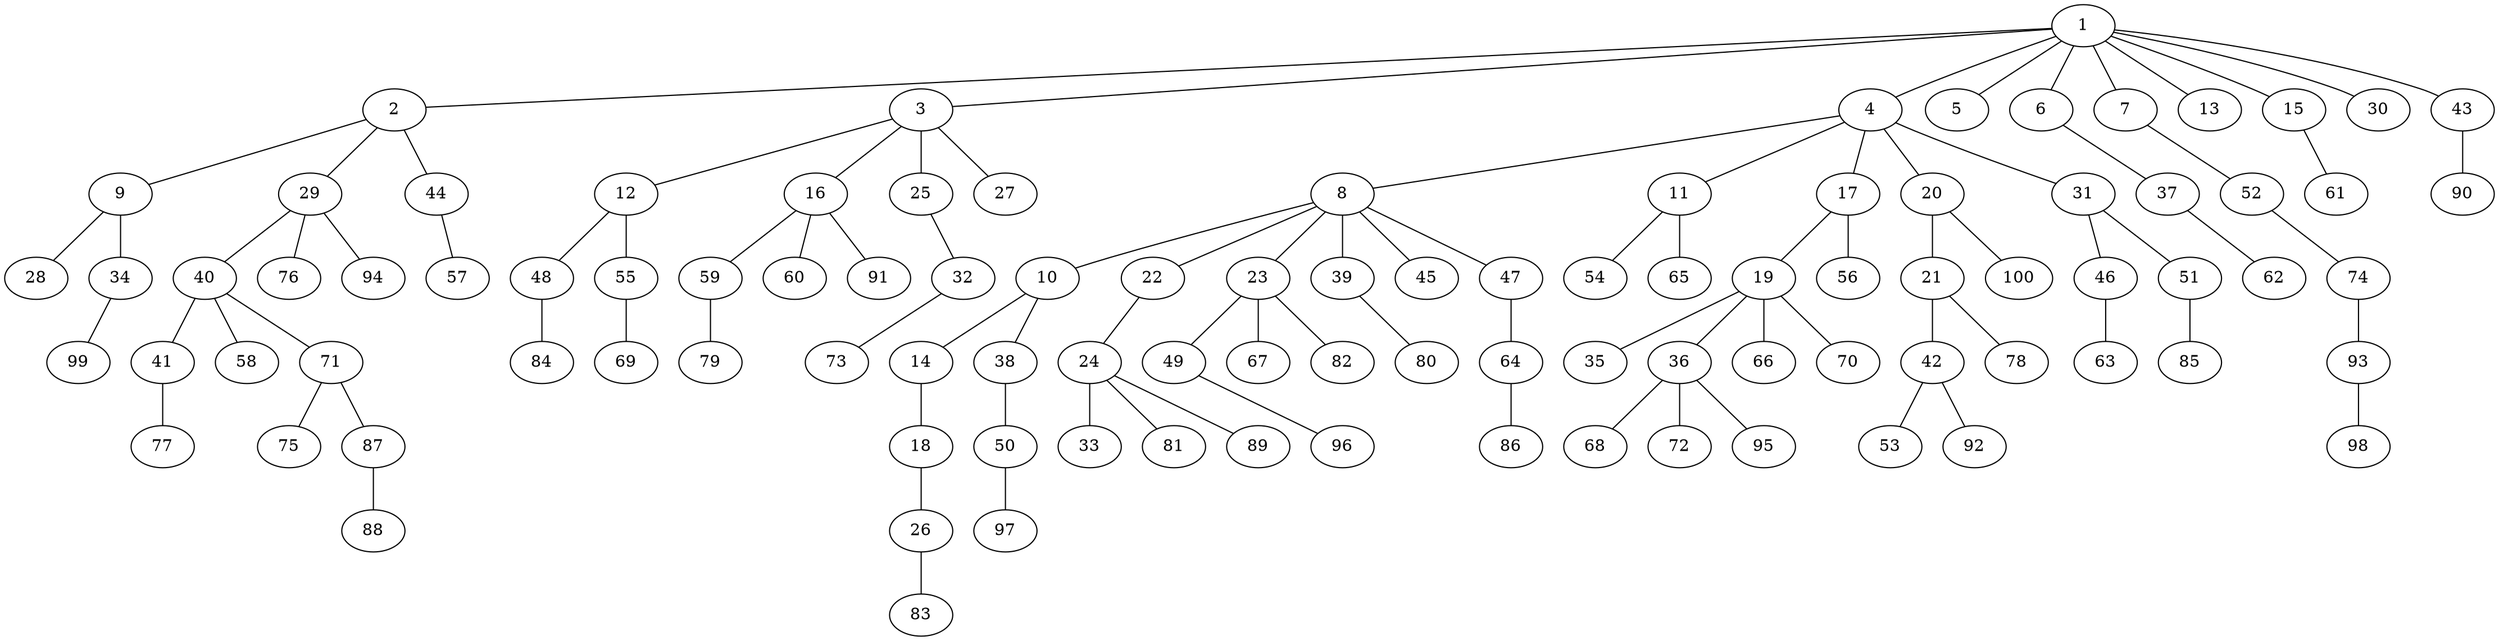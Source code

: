 graph graphname {1--2
1--3
1--4
1--5
1--6
1--7
1--13
1--15
1--30
1--43
2--9
2--29
2--44
3--12
3--16
3--25
3--27
4--8
4--11
4--17
4--20
4--31
6--37
7--52
8--10
8--22
8--23
8--39
8--45
8--47
9--28
9--34
10--14
10--38
11--54
11--65
12--48
12--55
14--18
15--61
16--59
16--60
16--91
17--19
17--56
18--26
19--35
19--36
19--66
19--70
20--21
20--100
21--42
21--78
22--24
23--49
23--67
23--82
24--33
24--81
24--89
25--32
26--83
29--40
29--76
29--94
31--46
31--51
32--73
34--99
36--68
36--72
36--95
37--62
38--50
39--80
40--41
40--58
40--71
41--77
42--53
42--92
43--90
44--57
46--63
47--64
48--84
49--96
50--97
51--85
52--74
55--69
59--79
64--86
71--75
71--87
74--93
87--88
93--98
}